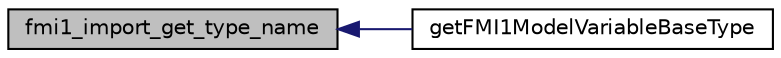 digraph "fmi1_import_get_type_name"
{
  edge [fontname="Helvetica",fontsize="10",labelfontname="Helvetica",labelfontsize="10"];
  node [fontname="Helvetica",fontsize="10",shape=record];
  rankdir="LR";
  Node64 [label="fmi1_import_get_type_name",height=0.2,width=0.4,color="black", fillcolor="grey75", style="filled", fontcolor="black"];
  Node64 -> Node65 [dir="back",color="midnightblue",fontsize="10",style="solid",fontname="Helvetica"];
  Node65 [label="getFMI1ModelVariableBaseType",height=0.2,width=0.4,color="black", fillcolor="white", style="filled",URL="$df/d24/_f_m_i_impl_8c.html#a5941e2b67065d3a2a5639cc1443188db"];
}
